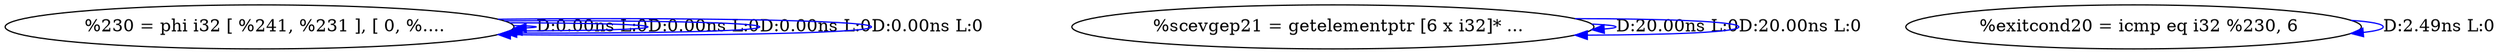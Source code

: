 digraph {
Node0x3186830[label="  %230 = phi i32 [ %241, %231 ], [ 0, %...."];
Node0x3186830 -> Node0x3186830[label="D:0.00ns L:0",color=blue];
Node0x3186830 -> Node0x3186830[label="D:0.00ns L:0",color=blue];
Node0x3186830 -> Node0x3186830[label="D:0.00ns L:0",color=blue];
Node0x3186830 -> Node0x3186830[label="D:0.00ns L:0",color=blue];
Node0x3186910[label="  %scevgep21 = getelementptr [6 x i32]* ..."];
Node0x3186910 -> Node0x3186910[label="D:20.00ns L:0",color=blue];
Node0x3186910 -> Node0x3186910[label="D:20.00ns L:0",color=blue];
Node0x3186a30[label="  %exitcond20 = icmp eq i32 %230, 6"];
Node0x3186a30 -> Node0x3186a30[label="D:2.49ns L:0",color=blue];
}
